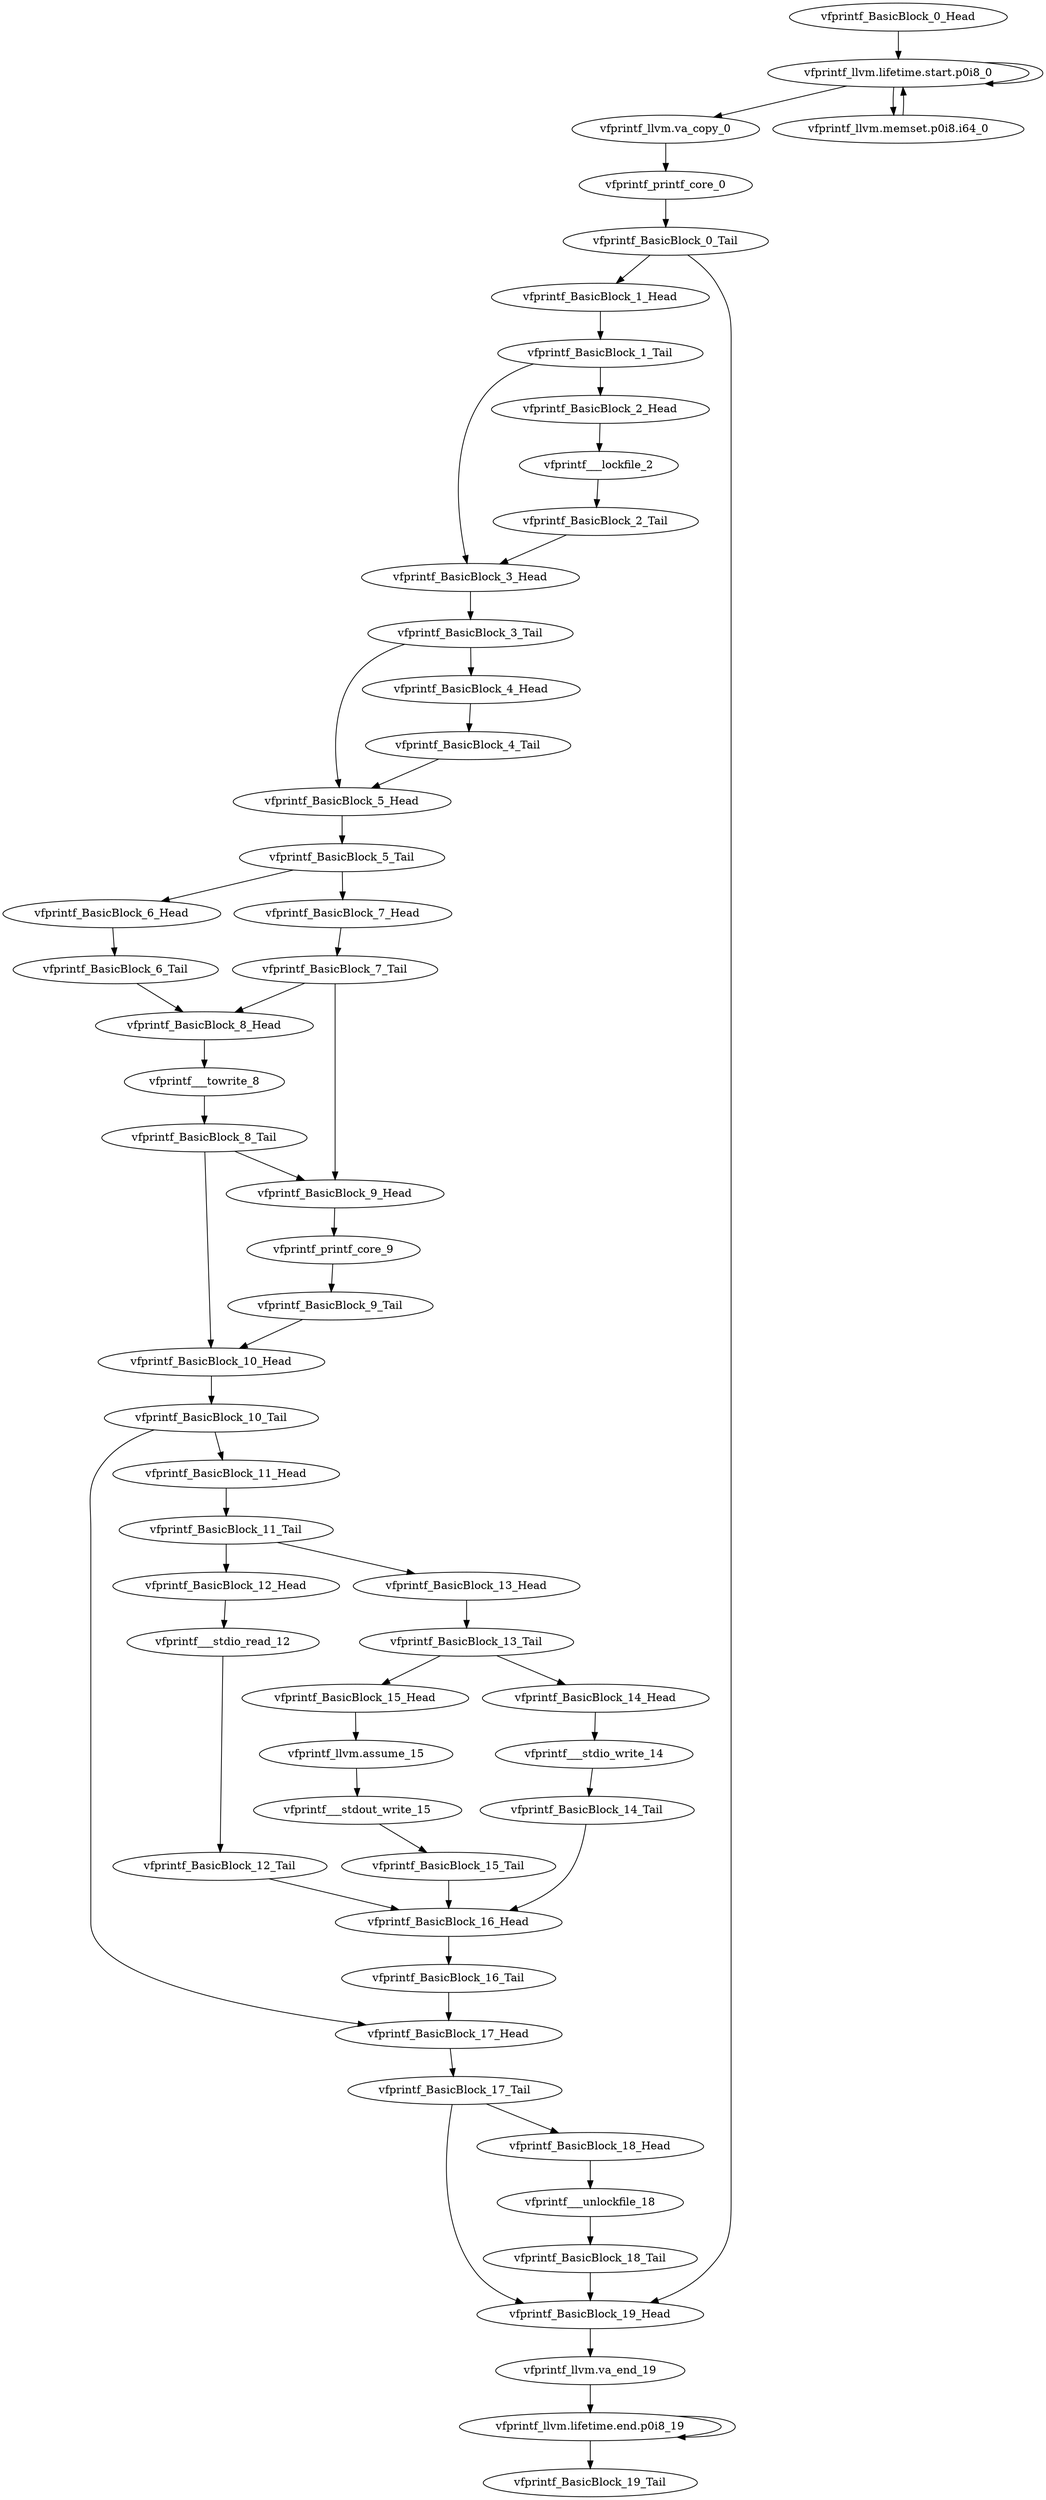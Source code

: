 digraph G {
    "vfprintf_BasicBlock_6_Head" -> "vfprintf_BasicBlock_6_Tail"
    "vfprintf_BasicBlock_3_Head" -> "vfprintf_BasicBlock_3_Tail"
    "vfprintf_BasicBlock_1_Head" -> "vfprintf_BasicBlock_1_Tail"
    "vfprintf_BasicBlock_2_Head" -> "vfprintf___lockfile_2"
    "vfprintf_BasicBlock_8_Head" -> "vfprintf___towrite_8"
    "vfprintf_printf_core_9" -> "vfprintf_BasicBlock_9_Tail"
    "vfprintf_BasicBlock_9_Tail" -> "vfprintf_BasicBlock_10_Head"
    "vfprintf_BasicBlock_7_Head" -> "vfprintf_BasicBlock_7_Tail"
    "vfprintf_BasicBlock_8_Tail" -> "vfprintf_BasicBlock_10_Head"
    "vfprintf_BasicBlock_8_Tail" -> "vfprintf_BasicBlock_9_Head"
    "vfprintf_BasicBlock_11_Tail" -> "vfprintf_BasicBlock_12_Head"
    "vfprintf_BasicBlock_11_Tail" -> "vfprintf_BasicBlock_13_Head"
    "vfprintf___stdio_read_12" -> "vfprintf_BasicBlock_12_Tail"
    "vfprintf_BasicBlock_10_Tail" -> "vfprintf_BasicBlock_17_Head"
    "vfprintf_BasicBlock_10_Tail" -> "vfprintf_BasicBlock_11_Head"
    "vfprintf_BasicBlock_10_Head" -> "vfprintf_BasicBlock_10_Tail"
    "vfprintf_BasicBlock_12_Head" -> "vfprintf___stdio_read_12"
    "vfprintf_BasicBlock_15_Tail" -> "vfprintf_BasicBlock_16_Head"
    "vfprintf_BasicBlock_6_Tail" -> "vfprintf_BasicBlock_8_Head"
    "vfprintf_BasicBlock_5_Tail" -> "vfprintf_BasicBlock_6_Head"
    "vfprintf_BasicBlock_5_Tail" -> "vfprintf_BasicBlock_7_Head"
    "vfprintf_BasicBlock_12_Tail" -> "vfprintf_BasicBlock_16_Head"
    "vfprintf_BasicBlock_4_Tail" -> "vfprintf_BasicBlock_5_Head"
    "vfprintf___stdio_write_14" -> "vfprintf_BasicBlock_14_Tail"
    "vfprintf_BasicBlock_0_Tail" -> "vfprintf_BasicBlock_1_Head"
    "vfprintf_BasicBlock_0_Tail" -> "vfprintf_BasicBlock_19_Head"
    "vfprintf_BasicBlock_0_Head" -> "vfprintf_llvm.lifetime.start.p0i8_0"
    "vfprintf_llvm.va_copy_0" -> "vfprintf_printf_core_0"
    "vfprintf_printf_core_0" -> "vfprintf_BasicBlock_0_Tail"
    "vfprintf_BasicBlock_9_Head" -> "vfprintf_printf_core_9"
    "vfprintf___towrite_8" -> "vfprintf_BasicBlock_8_Tail"
    "vfprintf_BasicBlock_1_Tail" -> "vfprintf_BasicBlock_3_Head"
    "vfprintf_BasicBlock_1_Tail" -> "vfprintf_BasicBlock_2_Head"
    "vfprintf_BasicBlock_4_Head" -> "vfprintf_BasicBlock_4_Tail"
    "vfprintf_BasicBlock_7_Tail" -> "vfprintf_BasicBlock_8_Head"
    "vfprintf_BasicBlock_7_Tail" -> "vfprintf_BasicBlock_9_Head"
    "vfprintf___stdout_write_15" -> "vfprintf_BasicBlock_15_Tail"
    "vfprintf_BasicBlock_13_Head" -> "vfprintf_BasicBlock_13_Tail"
    "vfprintf_BasicBlock_14_Tail" -> "vfprintf_BasicBlock_16_Head"
    "vfprintf_BasicBlock_16_Tail" -> "vfprintf_BasicBlock_17_Head"
    "vfprintf_BasicBlock_3_Tail" -> "vfprintf_BasicBlock_4_Head"
    "vfprintf_BasicBlock_3_Tail" -> "vfprintf_BasicBlock_5_Head"
    "vfprintf_BasicBlock_5_Head" -> "vfprintf_BasicBlock_5_Tail"
    "vfprintf_BasicBlock_15_Head" -> "vfprintf_llvm.assume_15"
    "vfprintf_BasicBlock_14_Head" -> "vfprintf___stdio_write_14"
    "vfprintf_BasicBlock_16_Head" -> "vfprintf_BasicBlock_16_Tail"
    "vfprintf_BasicBlock_18_Tail" -> "vfprintf_BasicBlock_19_Head"
    "vfprintf_BasicBlock_19_Head" -> "vfprintf_llvm.va_end_19"
    "vfprintf_llvm.va_end_19" -> "vfprintf_llvm.lifetime.end.p0i8_19"
    "vfprintf_llvm.lifetime.end.p0i8_19" -> "vfprintf_llvm.lifetime.end.p0i8_19"
    "vfprintf_llvm.lifetime.end.p0i8_19" -> "vfprintf_BasicBlock_19_Tail"
    "vfprintf___lockfile_2" -> "vfprintf_BasicBlock_2_Tail"
    "vfprintf_BasicBlock_2_Tail" -> "vfprintf_BasicBlock_3_Head"
    "vfprintf_BasicBlock_13_Tail" -> "vfprintf_BasicBlock_15_Head"
    "vfprintf_BasicBlock_13_Tail" -> "vfprintf_BasicBlock_14_Head"
    "vfprintf_BasicBlock_17_Head" -> "vfprintf_BasicBlock_17_Tail"
    "vfprintf_BasicBlock_17_Tail" -> "vfprintf_BasicBlock_19_Head"
    "vfprintf_BasicBlock_17_Tail" -> "vfprintf_BasicBlock_18_Head"
    "vfprintf_BasicBlock_18_Head" -> "vfprintf___unlockfile_18"
    "vfprintf___unlockfile_18" -> "vfprintf_BasicBlock_18_Tail"
    "vfprintf_llvm.memset.p0i8.i64_0" -> "vfprintf_llvm.lifetime.start.p0i8_0"
    "vfprintf_llvm.lifetime.start.p0i8_0" -> "vfprintf_llvm.va_copy_0"
    "vfprintf_llvm.lifetime.start.p0i8_0" -> "vfprintf_llvm.memset.p0i8.i64_0"
    "vfprintf_llvm.lifetime.start.p0i8_0" -> "vfprintf_llvm.lifetime.start.p0i8_0"
    "vfprintf_BasicBlock_11_Head" -> "vfprintf_BasicBlock_11_Tail"
    "vfprintf_llvm.assume_15" -> "vfprintf___stdout_write_15"
}
